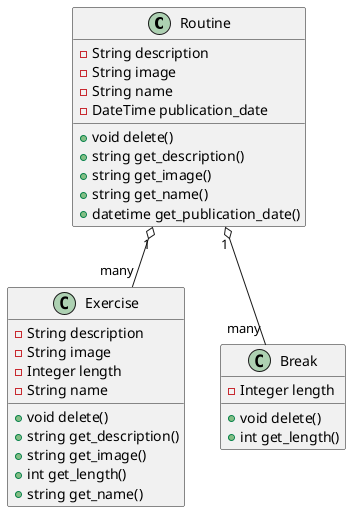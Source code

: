 ------------------------
class_diagram.png

@startuml
Routine "1" o-- "many"  Exercise
Routine "1" o-- "many"  Break

class Routine {
	-String description
	-String image
	-String name
	-DateTime publication_date
	+void delete()
	+string get_description()
	+string get_image()
	+string get_name()
	+datetime get_publication_date()
}

class Exercise {
	-String description
	-String image
	-Integer length
	-String name
	+void delete()
	+string get_description()
	+string get_image()
	+int get_length()
	+string get_name()
}

class Break {
	-Integer length
	+void delete()
	+int get_length()
}
@enduml

PlantUML version 1.2019.12beta6(Unknown compile time)
(GPL source distribution)
Java Runtime: Java(TM) SE Runtime Environment
JVM: Java HotSpot(TM) 64-Bit Server VM
Java Version: 1.7.0_25-b15
Operating System: Linux
Default Encoding: UTF-8
Language: en
Country: US

------------------------
